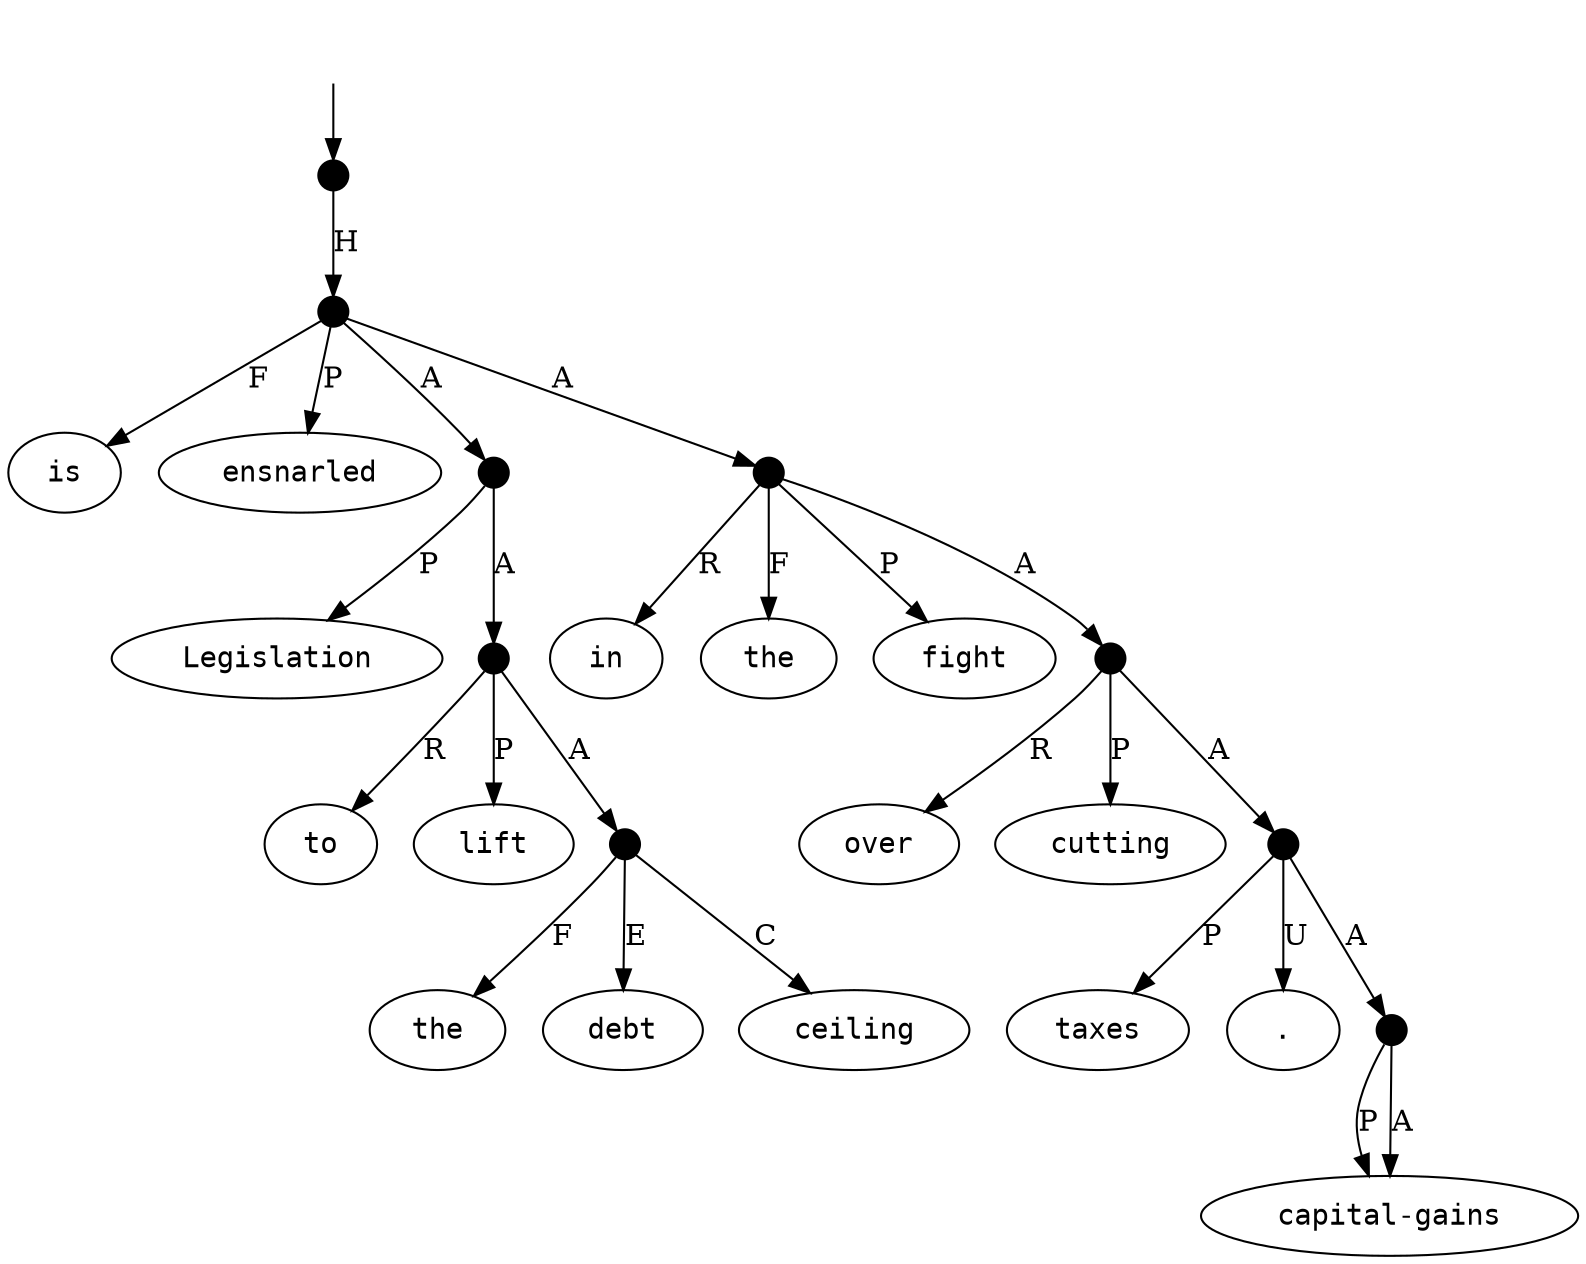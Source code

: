 digraph "20008004" {
  top [ style=invis ];
  top -> 17;
  0 [ label=<<table align="center" border="0" cellspacing="0"><tr><td colspan="2"><font face="Courier">Legislation</font></td></tr></table>> ];
  1 [ label=<<table align="center" border="0" cellspacing="0"><tr><td colspan="2"><font face="Courier">to</font></td></tr></table>> ];
  2 [ label=<<table align="center" border="0" cellspacing="0"><tr><td colspan="2"><font face="Courier">lift</font></td></tr></table>> ];
  3 [ label=<<table align="center" border="0" cellspacing="0"><tr><td colspan="2"><font face="Courier">the</font></td></tr></table>> ];
  4 [ label=<<table align="center" border="0" cellspacing="0"><tr><td colspan="2"><font face="Courier">debt</font></td></tr></table>> ];
  5 [ label=<<table align="center" border="0" cellspacing="0"><tr><td colspan="2"><font face="Courier">ceiling</font></td></tr></table>> ];
  6 [ label=<<table align="center" border="0" cellspacing="0"><tr><td colspan="2"><font face="Courier">is</font></td></tr></table>> ];
  7 [ label=<<table align="center" border="0" cellspacing="0"><tr><td colspan="2"><font face="Courier">ensnarled</font></td></tr></table>> ];
  8 [ label=<<table align="center" border="0" cellspacing="0"><tr><td colspan="2"><font face="Courier">in</font></td></tr></table>> ];
  9 [ label=<<table align="center" border="0" cellspacing="0"><tr><td colspan="2"><font face="Courier">the</font></td></tr></table>> ];
  10 [ label=<<table align="center" border="0" cellspacing="0"><tr><td colspan="2"><font face="Courier">fight</font></td></tr></table>> ];
  11 [ label=<<table align="center" border="0" cellspacing="0"><tr><td colspan="2"><font face="Courier">over</font></td></tr></table>> ];
  12 [ label=<<table align="center" border="0" cellspacing="0"><tr><td colspan="2"><font face="Courier">cutting</font></td></tr></table>> ];
  13 [ label=<<table align="center" border="0" cellspacing="0"><tr><td colspan="2"><font face="Courier">capital-gains</font></td></tr></table>> ];
  14 [ label=<<table align="center" border="0" cellspacing="0"><tr><td colspan="2"><font face="Courier">taxes</font></td></tr></table>> ];
  15 [ label=<<table align="center" border="0" cellspacing="0"><tr><td colspan="2"><font face="Courier">.</font></td></tr></table>> ];
  16 [ shape=point, width=0.2 ];
  17 [ shape=point, width=0.2 ];
  18 [ shape=point, width=0.2 ];
  19 [ shape=point, width=0.2 ];
  20 [ shape=point, width=0.2 ];
  21 [ shape=point, width=0.2 ];
  22 [ shape=point, width=0.2 ];
  23 [ shape=point, width=0.2 ];
  24 [ shape=point, width=0.2 ];
  20 -> 4 [ label="E" ];
  18 -> 6 [ label="F" ];
  22 -> 24 [ label="A" ];
  16 -> 0 [ label="P" ];
  17 -> 18 [ label="H" ];
  21 -> 10 [ label="P" ];
  18 -> 21 [ label="A" ];
  24 -> 23 [ label="A" ];
  23 -> 13 [ label="P" ];
  18 -> 7 [ label="P" ];
  19 -> 2 [ label="P" ];
  19 -> 20 [ label="A" ];
  24 -> 14 [ label="P" ];
  20 -> 3 [ label="F" ];
  22 -> 11 [ label="R" ];
  18 -> 16 [ label="A" ];
  20 -> 5 [ label="C" ];
  24 -> 15 [ label="U" ];
  23 -> 13 [ label="A" ];
  21 -> 22 [ label="A" ];
  21 -> 9 [ label="F" ];
  22 -> 12 [ label="P" ];
  16 -> 19 [ label="A" ];
  19 -> 1 [ label="R" ];
  21 -> 8 [ label="R" ];
}

